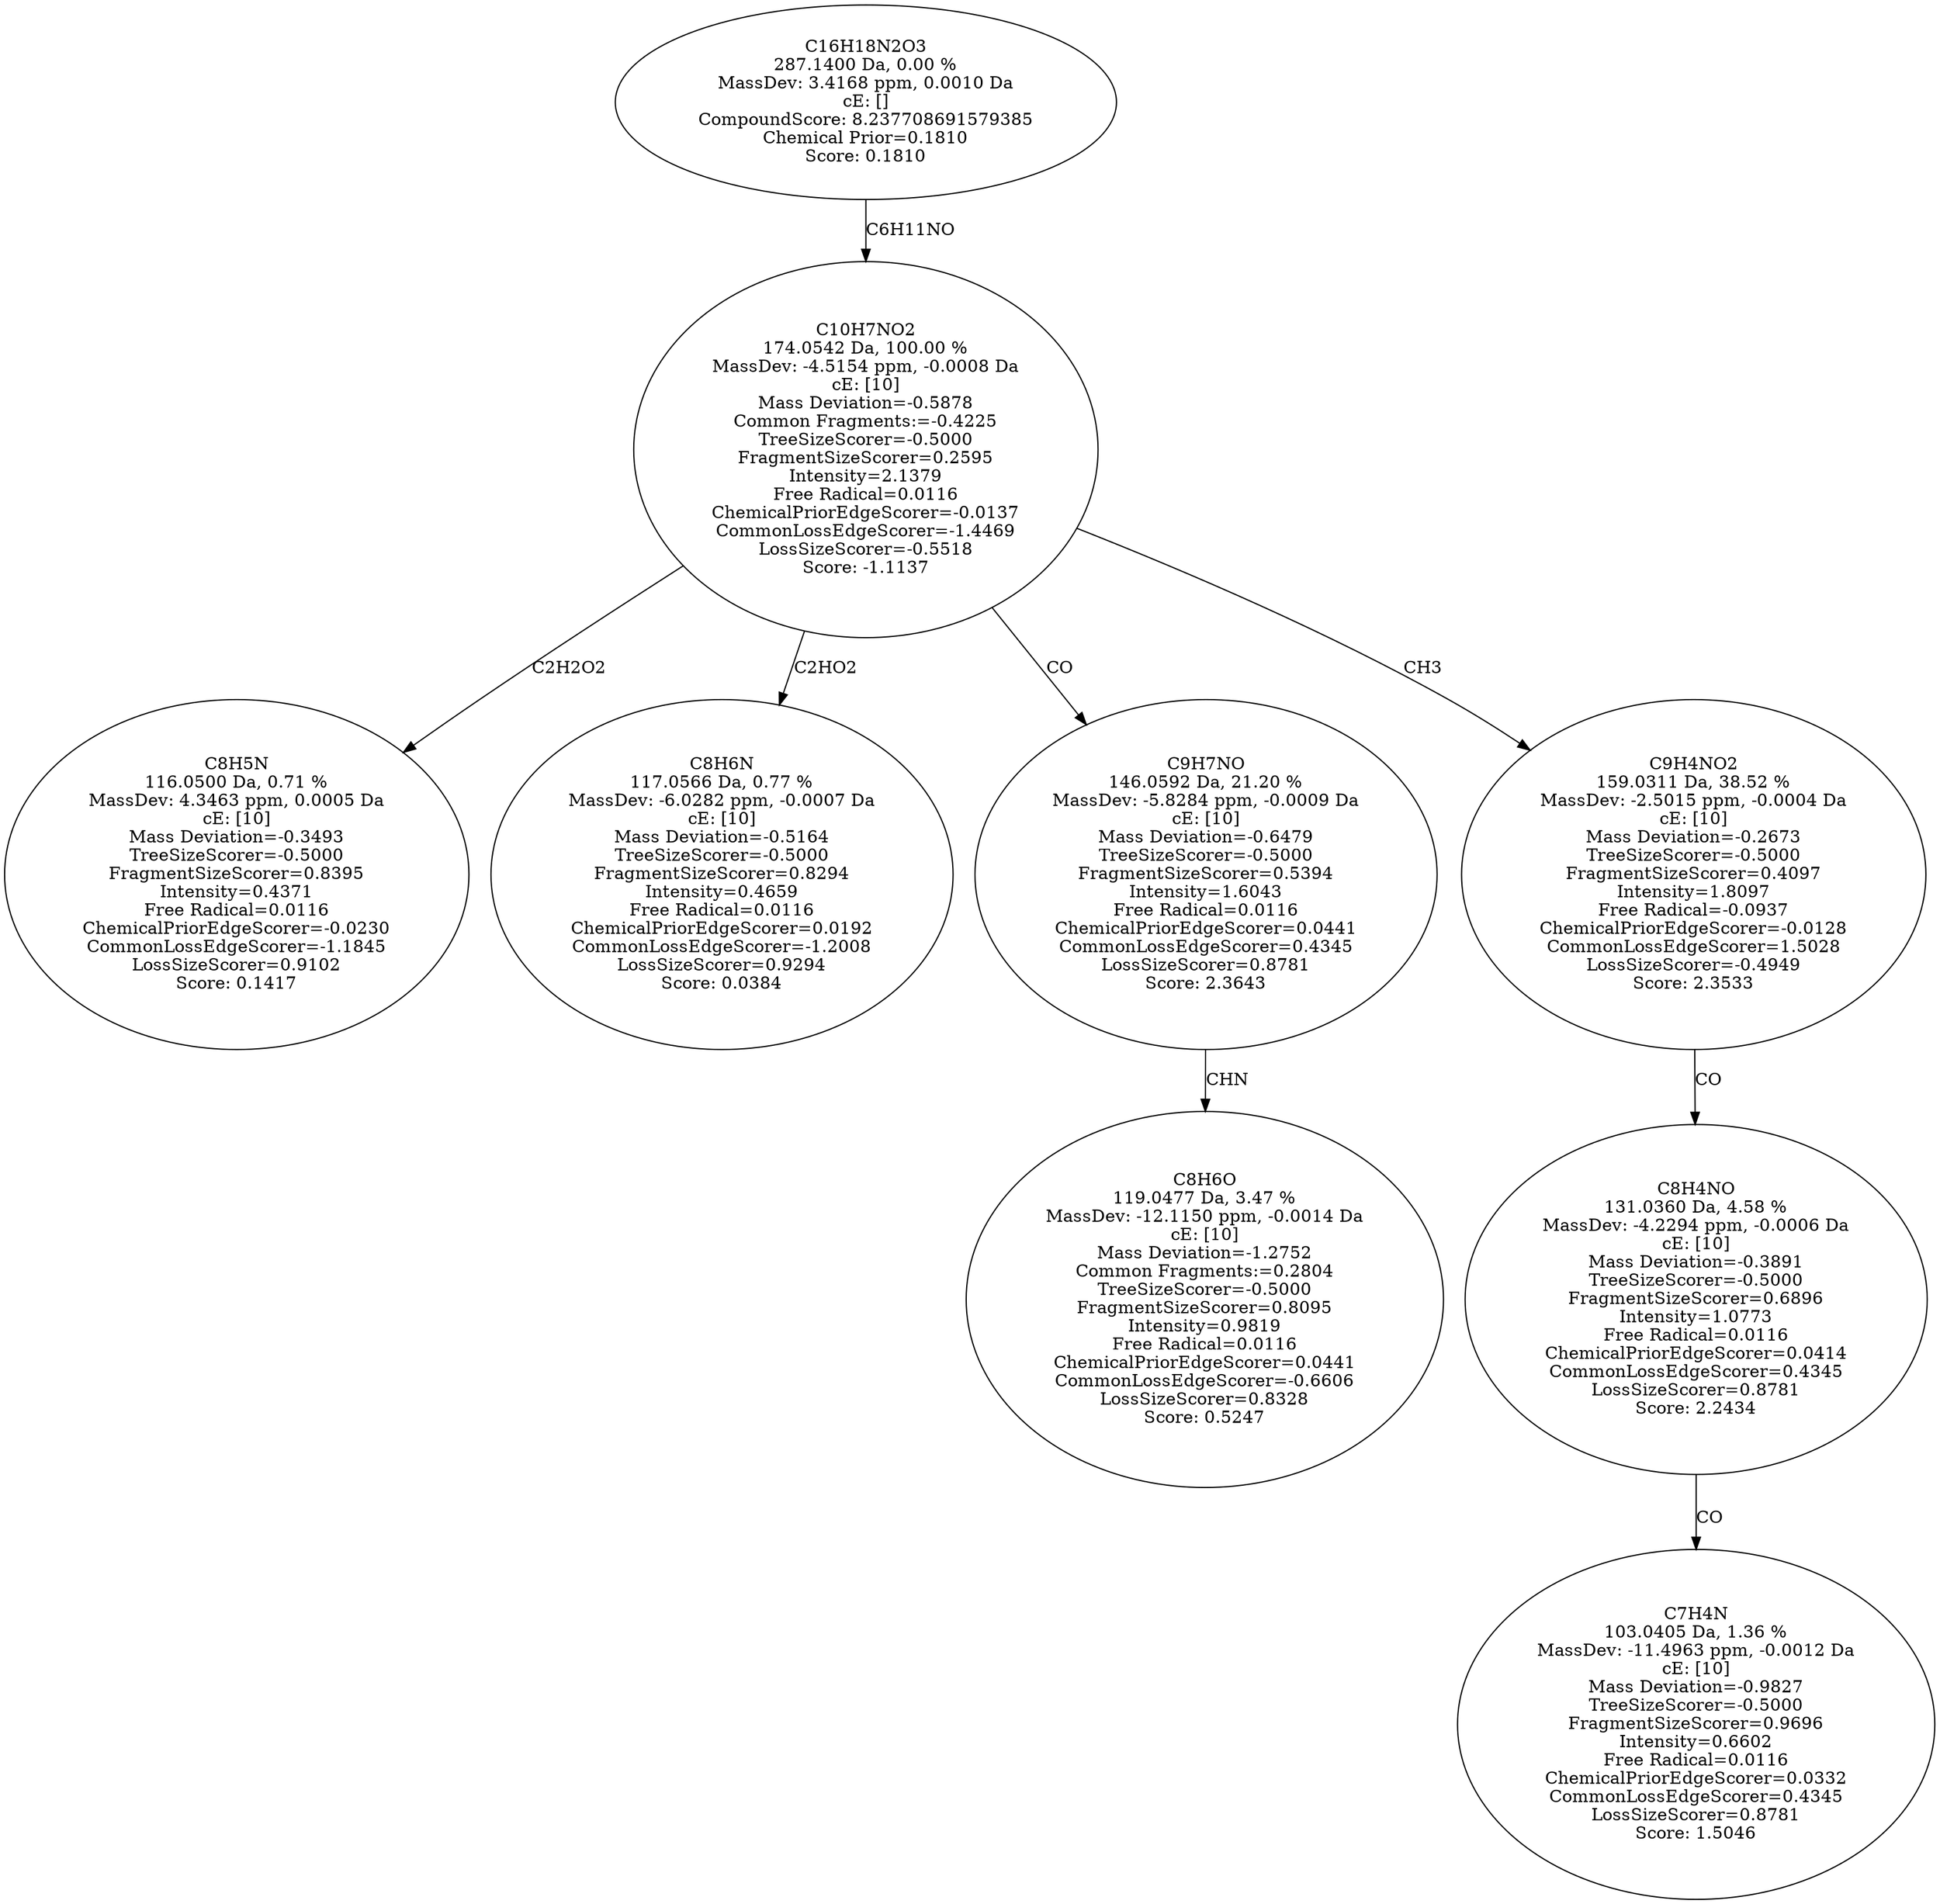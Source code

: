 strict digraph {
v1 [label="C8H5N\n116.0500 Da, 0.71 %\nMassDev: 4.3463 ppm, 0.0005 Da\ncE: [10]\nMass Deviation=-0.3493\nTreeSizeScorer=-0.5000\nFragmentSizeScorer=0.8395\nIntensity=0.4371\nFree Radical=0.0116\nChemicalPriorEdgeScorer=-0.0230\nCommonLossEdgeScorer=-1.1845\nLossSizeScorer=0.9102\nScore: 0.1417"];
v2 [label="C8H6N\n117.0566 Da, 0.77 %\nMassDev: -6.0282 ppm, -0.0007 Da\ncE: [10]\nMass Deviation=-0.5164\nTreeSizeScorer=-0.5000\nFragmentSizeScorer=0.8294\nIntensity=0.4659\nFree Radical=0.0116\nChemicalPriorEdgeScorer=0.0192\nCommonLossEdgeScorer=-1.2008\nLossSizeScorer=0.9294\nScore: 0.0384"];
v3 [label="C8H6O\n119.0477 Da, 3.47 %\nMassDev: -12.1150 ppm, -0.0014 Da\ncE: [10]\nMass Deviation=-1.2752\nCommon Fragments:=0.2804\nTreeSizeScorer=-0.5000\nFragmentSizeScorer=0.8095\nIntensity=0.9819\nFree Radical=0.0116\nChemicalPriorEdgeScorer=0.0441\nCommonLossEdgeScorer=-0.6606\nLossSizeScorer=0.8328\nScore: 0.5247"];
v4 [label="C9H7NO\n146.0592 Da, 21.20 %\nMassDev: -5.8284 ppm, -0.0009 Da\ncE: [10]\nMass Deviation=-0.6479\nTreeSizeScorer=-0.5000\nFragmentSizeScorer=0.5394\nIntensity=1.6043\nFree Radical=0.0116\nChemicalPriorEdgeScorer=0.0441\nCommonLossEdgeScorer=0.4345\nLossSizeScorer=0.8781\nScore: 2.3643"];
v5 [label="C7H4N\n103.0405 Da, 1.36 %\nMassDev: -11.4963 ppm, -0.0012 Da\ncE: [10]\nMass Deviation=-0.9827\nTreeSizeScorer=-0.5000\nFragmentSizeScorer=0.9696\nIntensity=0.6602\nFree Radical=0.0116\nChemicalPriorEdgeScorer=0.0332\nCommonLossEdgeScorer=0.4345\nLossSizeScorer=0.8781\nScore: 1.5046"];
v6 [label="C8H4NO\n131.0360 Da, 4.58 %\nMassDev: -4.2294 ppm, -0.0006 Da\ncE: [10]\nMass Deviation=-0.3891\nTreeSizeScorer=-0.5000\nFragmentSizeScorer=0.6896\nIntensity=1.0773\nFree Radical=0.0116\nChemicalPriorEdgeScorer=0.0414\nCommonLossEdgeScorer=0.4345\nLossSizeScorer=0.8781\nScore: 2.2434"];
v7 [label="C9H4NO2\n159.0311 Da, 38.52 %\nMassDev: -2.5015 ppm, -0.0004 Da\ncE: [10]\nMass Deviation=-0.2673\nTreeSizeScorer=-0.5000\nFragmentSizeScorer=0.4097\nIntensity=1.8097\nFree Radical=-0.0937\nChemicalPriorEdgeScorer=-0.0128\nCommonLossEdgeScorer=1.5028\nLossSizeScorer=-0.4949\nScore: 2.3533"];
v8 [label="C10H7NO2\n174.0542 Da, 100.00 %\nMassDev: -4.5154 ppm, -0.0008 Da\ncE: [10]\nMass Deviation=-0.5878\nCommon Fragments:=-0.4225\nTreeSizeScorer=-0.5000\nFragmentSizeScorer=0.2595\nIntensity=2.1379\nFree Radical=0.0116\nChemicalPriorEdgeScorer=-0.0137\nCommonLossEdgeScorer=-1.4469\nLossSizeScorer=-0.5518\nScore: -1.1137"];
v9 [label="C16H18N2O3\n287.1400 Da, 0.00 %\nMassDev: 3.4168 ppm, 0.0010 Da\ncE: []\nCompoundScore: 8.237708691579385\nChemical Prior=0.1810\nScore: 0.1810"];
v8 -> v1 [label="C2H2O2"];
v8 -> v2 [label="C2HO2"];
v4 -> v3 [label="CHN"];
v8 -> v4 [label="CO"];
v6 -> v5 [label="CO"];
v7 -> v6 [label="CO"];
v8 -> v7 [label="CH3"];
v9 -> v8 [label="C6H11NO"];
}